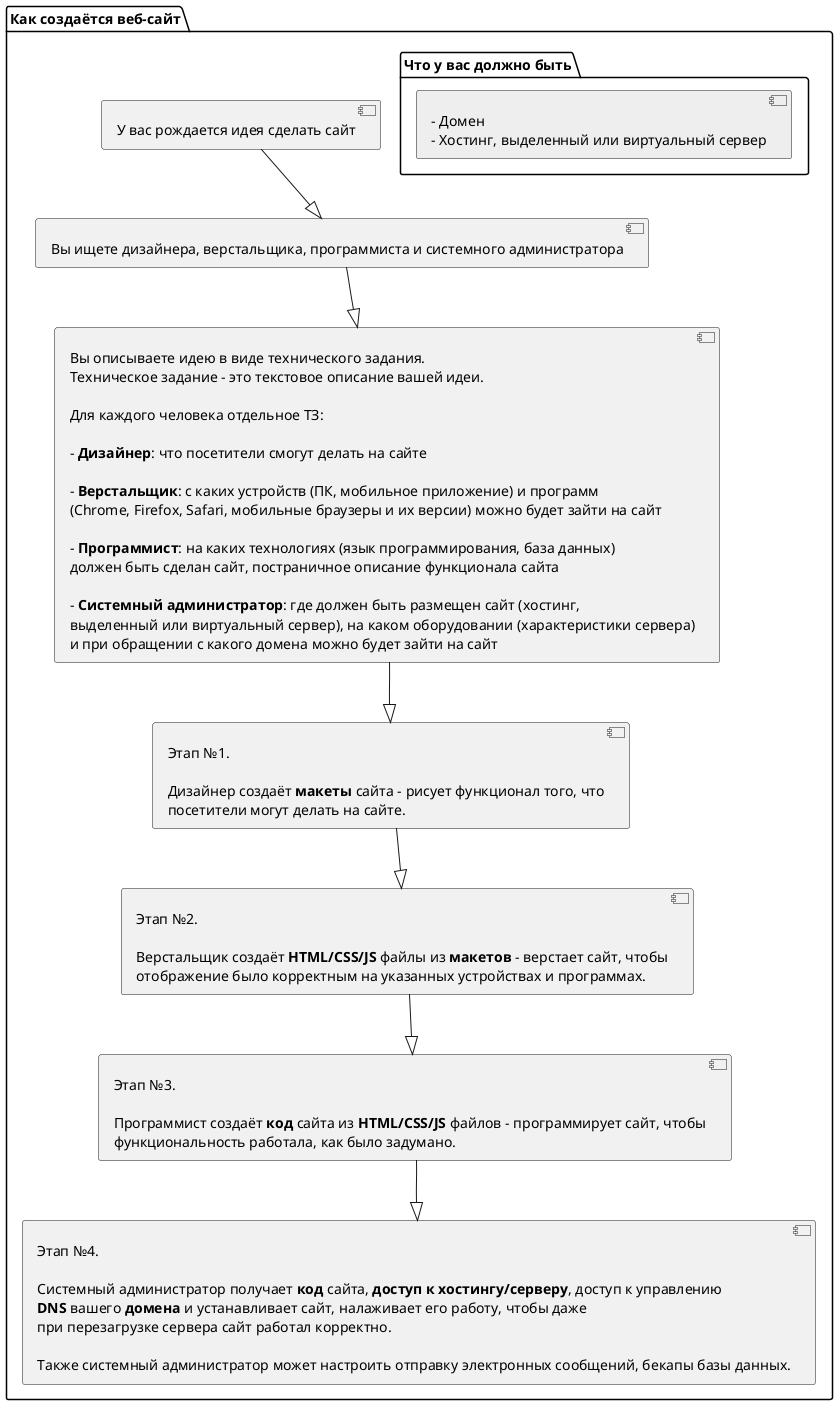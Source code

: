 @startuml

package "Как создаётся веб-сайт" {

    component "У вас рождается идея сделать сайт" as idea

    component "Вы ищете дизайнера, верстальщика, программиста и системного администратора" as hr

    component spec [
        Вы описываете идею в виде технического задания.
        Техническое задание - это текстовое описание вашей идеи.

        Для каждого человека отдельное ТЗ:

        - **Дизайнер**: что посетители смогут делать на сайте

        - **Верстальщик**: с каких устройств (ПК, мобильное приложение) и программ
        (Chrome, Firefox, Safari, мобильные браузеры и их версии) можно будет зайти на сайт

        - **Программист**: на каких технологиях (язык программирования, база данных)
        должен быть сделан сайт, постраничное описание функционала сайта

        - **Системный администратор**: где должен быть размещен сайт (хостинг,
        выделенный или виртуальный сервер), на каком оборудовании (характеристики сервера)
        и при обращении с какого домена можно будет зайти на сайт
    ]

    component designing [
        Этап №1.

        Дизайнер создаёт **макеты** сайта - рисует функционал того, что
        посетители могут делать на сайте.
    ]

    component html [
        Этап №2.

        Верстальщик создаёт **HTML/CSS/JS** файлы из **макетов** - верстает сайт, чтобы
        отображение было корректным на указанных устройствах и программах.
    ]

    component coding [
        Этап №3.

        Программист создаёт **код** сайта из **HTML/CSS/JS** файлов - программирует сайт, чтобы
        функциональность работала, как было задумано.
    ]

    component sysadmin [
        Этап №4.

        Системный администратор получает **код** сайта, **доступ к хостингу/серверу**, доступ к управлению
        **DNS** вашего **домена** и устанавливает сайт, налаживает его работу, чтобы даже
        при перезагрузке сервера сайт работал корректно.

        Также системный администратор может настроить отправку электронных сообщений, бекапы базы данных.
    ]

    idea --|> hr
    hr --|> spec
    spec --|> designing
    designing --|> html
    html --|> coding
    coding --|> sysadmin

    package "Что у вас должно быть" {
        component things #eeeeee [
            - Домен
            - Хостинг, выделенный или виртуальный сервер
        ]
    }

}

@enduml